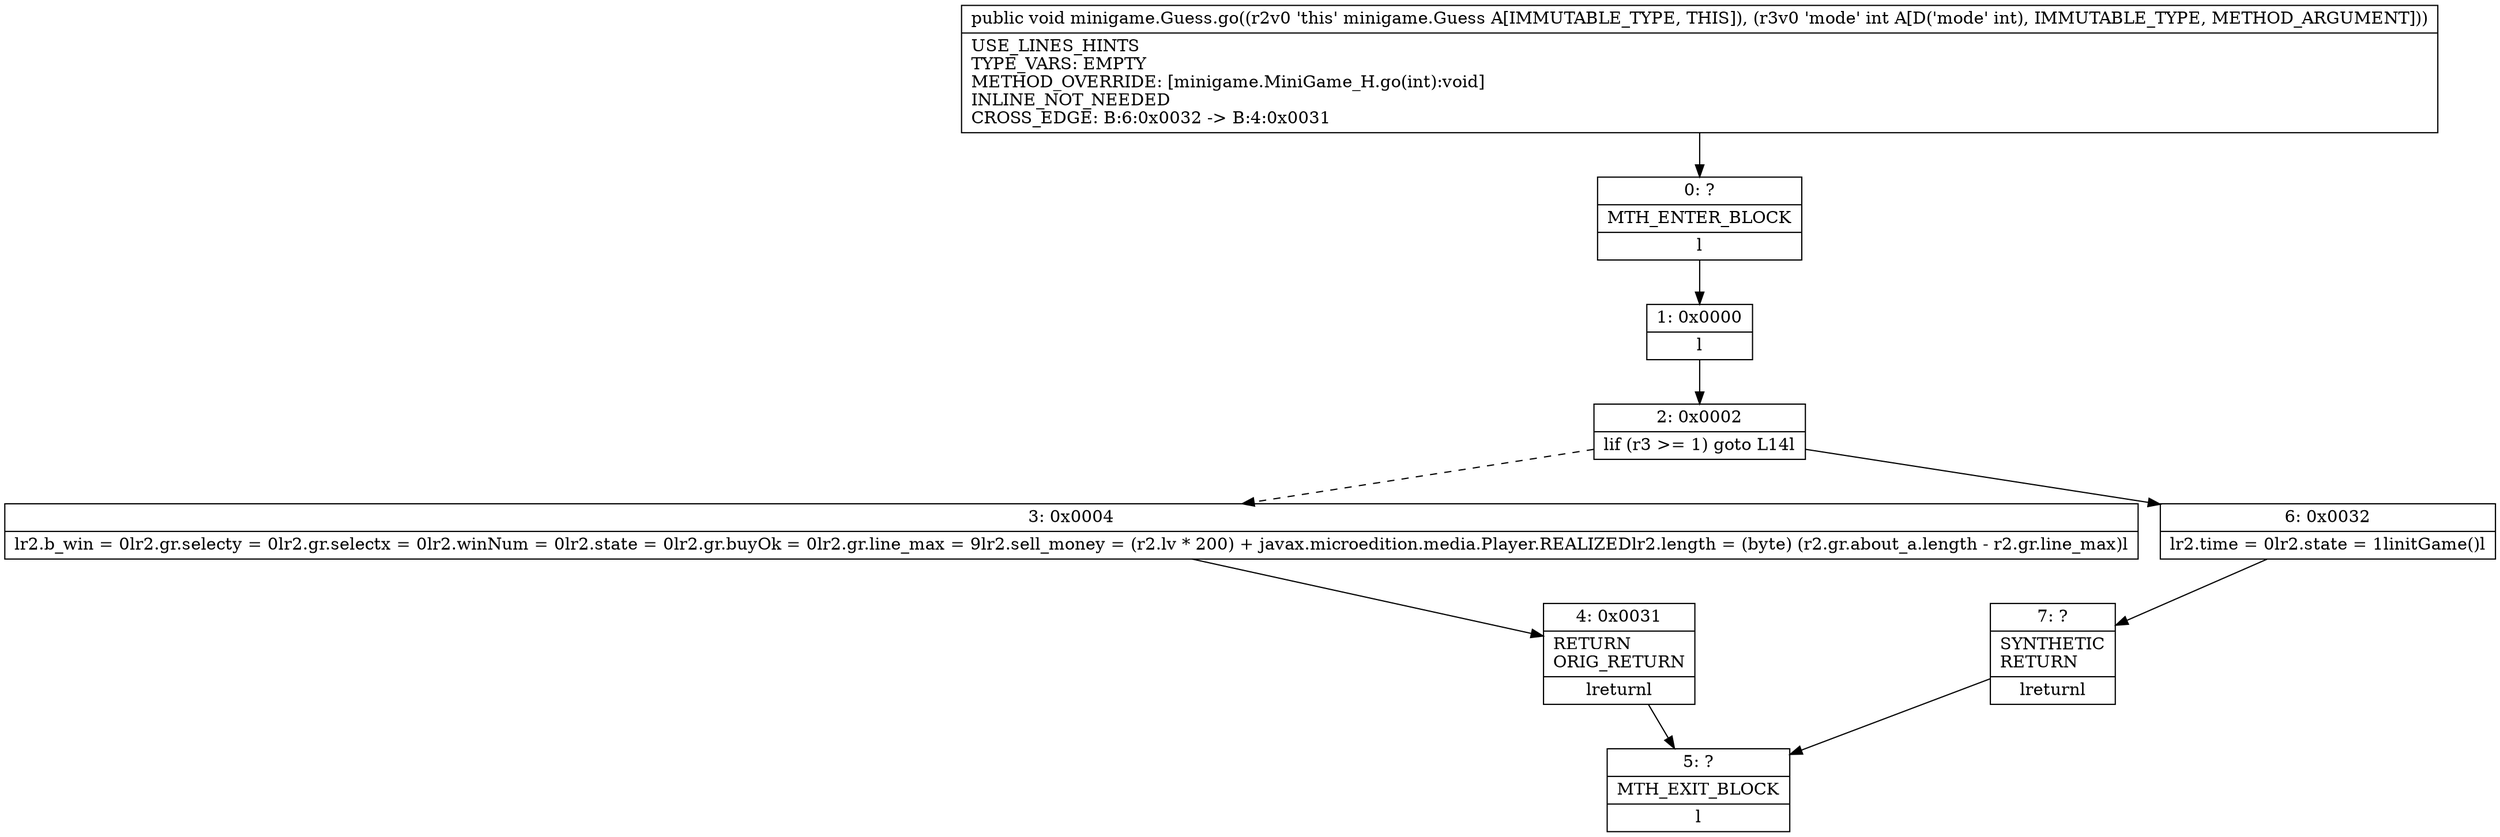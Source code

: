 digraph "CFG forminigame.Guess.go(I)V" {
Node_0 [shape=record,label="{0\:\ ?|MTH_ENTER_BLOCK\l|l}"];
Node_1 [shape=record,label="{1\:\ 0x0000|l}"];
Node_2 [shape=record,label="{2\:\ 0x0002|lif (r3 \>= 1) goto L14l}"];
Node_3 [shape=record,label="{3\:\ 0x0004|lr2.b_win = 0lr2.gr.selecty = 0lr2.gr.selectx = 0lr2.winNum = 0lr2.state = 0lr2.gr.buyOk = 0lr2.gr.line_max = 9lr2.sell_money = (r2.lv * 200) + javax.microedition.media.Player.REALIZEDlr2.length = (byte) (r2.gr.about_a.length \- r2.gr.line_max)l}"];
Node_4 [shape=record,label="{4\:\ 0x0031|RETURN\lORIG_RETURN\l|lreturnl}"];
Node_5 [shape=record,label="{5\:\ ?|MTH_EXIT_BLOCK\l|l}"];
Node_6 [shape=record,label="{6\:\ 0x0032|lr2.time = 0lr2.state = 1linitGame()l}"];
Node_7 [shape=record,label="{7\:\ ?|SYNTHETIC\lRETURN\l|lreturnl}"];
MethodNode[shape=record,label="{public void minigame.Guess.go((r2v0 'this' minigame.Guess A[IMMUTABLE_TYPE, THIS]), (r3v0 'mode' int A[D('mode' int), IMMUTABLE_TYPE, METHOD_ARGUMENT]))  | USE_LINES_HINTS\lTYPE_VARS: EMPTY\lMETHOD_OVERRIDE: [minigame.MiniGame_H.go(int):void]\lINLINE_NOT_NEEDED\lCROSS_EDGE: B:6:0x0032 \-\> B:4:0x0031\l}"];
MethodNode -> Node_0;
Node_0 -> Node_1;
Node_1 -> Node_2;
Node_2 -> Node_3[style=dashed];
Node_2 -> Node_6;
Node_3 -> Node_4;
Node_4 -> Node_5;
Node_6 -> Node_7;
Node_7 -> Node_5;
}

